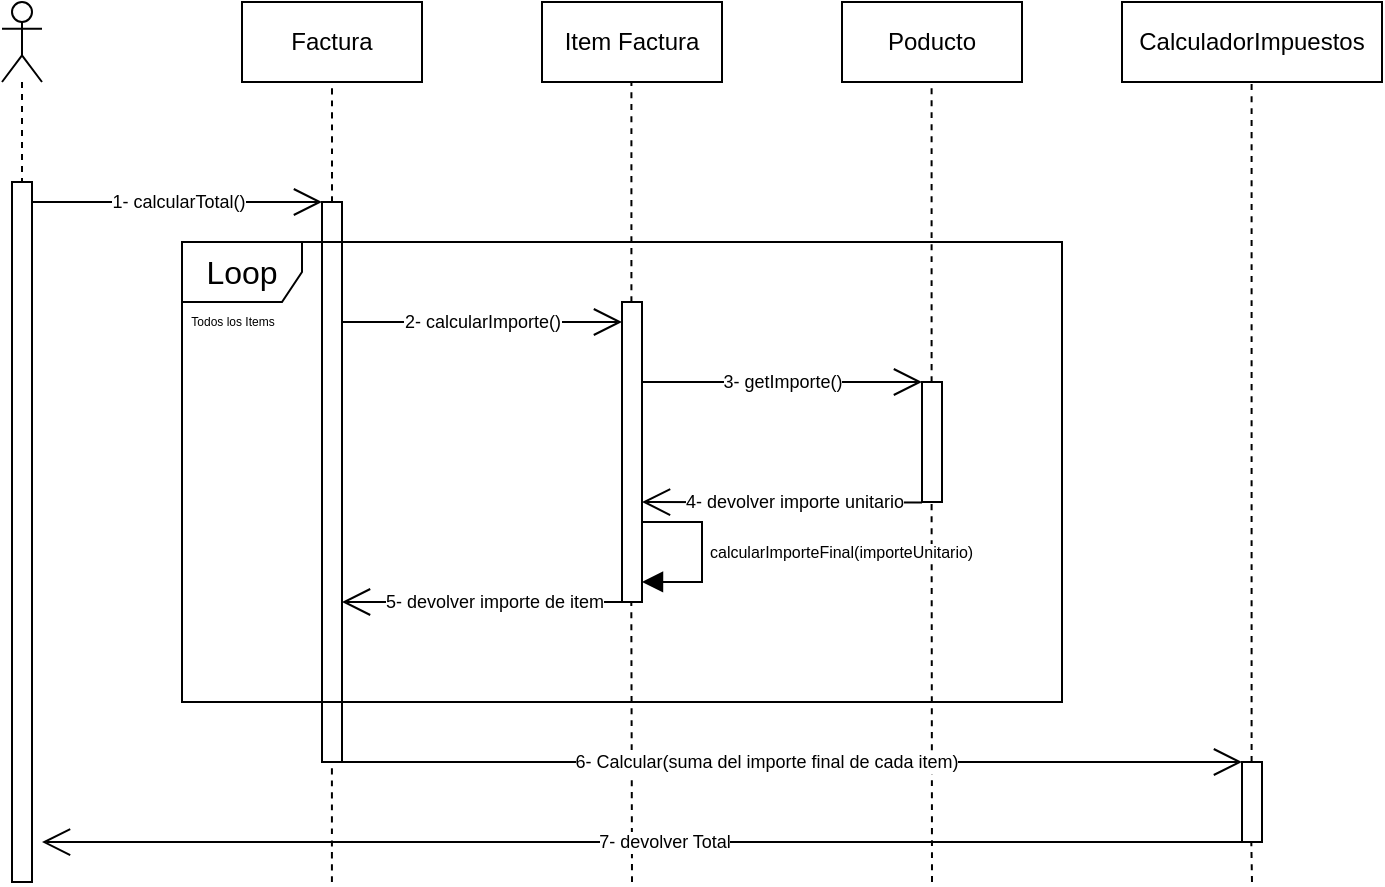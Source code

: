 <mxfile version="21.2.9" type="device">
  <diagram name="Diagrama de secuencia" id="ugRJW9YGyWWBzX6A_P1t">
    <mxGraphModel dx="1434" dy="838" grid="1" gridSize="10" guides="1" tooltips="1" connect="1" arrows="1" fold="1" page="1" pageScale="1" pageWidth="850" pageHeight="1100" math="0" shadow="0">
      <root>
        <mxCell id="0" />
        <mxCell id="1" parent="0" />
        <mxCell id="udJZXEkAbmuMHJ7mnlVX-3" value="" style="shape=umlLifeline;perimeter=lifelinePerimeter;whiteSpace=wrap;html=1;container=1;dropTarget=0;collapsible=0;recursiveResize=0;outlineConnect=0;portConstraint=eastwest;newEdgeStyle={&quot;edgeStyle&quot;:&quot;elbowEdgeStyle&quot;,&quot;elbow&quot;:&quot;vertical&quot;,&quot;curved&quot;:0,&quot;rounded&quot;:0};participant=umlActor;" parent="1" vertex="1">
          <mxGeometry x="120" y="150" width="20" height="90" as="geometry" />
        </mxCell>
        <mxCell id="udJZXEkAbmuMHJ7mnlVX-4" value="Factura" style="html=1;whiteSpace=wrap;" parent="1" vertex="1">
          <mxGeometry x="240" y="150" width="90" height="40" as="geometry" />
        </mxCell>
        <mxCell id="udJZXEkAbmuMHJ7mnlVX-1" value="" style="html=1;points=[];perimeter=orthogonalPerimeter;outlineConnect=0;targetShapes=umlLifeline;portConstraint=eastwest;newEdgeStyle={&quot;edgeStyle&quot;:&quot;elbowEdgeStyle&quot;,&quot;elbow&quot;:&quot;vertical&quot;,&quot;curved&quot;:0,&quot;rounded&quot;:0};" parent="1" vertex="1">
          <mxGeometry x="125" y="240" width="10" height="350" as="geometry" />
        </mxCell>
        <mxCell id="FTkvgENvST_l3_7t1_4h-1" value="Poducto" style="html=1;whiteSpace=wrap;" parent="1" vertex="1">
          <mxGeometry x="540" y="150" width="90" height="40" as="geometry" />
        </mxCell>
        <mxCell id="FTkvgENvST_l3_7t1_4h-2" value="Item Factura" style="html=1;whiteSpace=wrap;" parent="1" vertex="1">
          <mxGeometry x="390" y="150" width="90" height="40" as="geometry" />
        </mxCell>
        <mxCell id="x2OQANyv_vTtA4uR1sMF-1" value="1- calcularTotal()" style="endArrow=open;endFill=1;endSize=12;html=1;rounded=0;fontSize=9;curved=1;" parent="1" source="udJZXEkAbmuMHJ7mnlVX-1" target="x2OQANyv_vTtA4uR1sMF-2" edge="1">
          <mxGeometry width="160" relative="1" as="geometry">
            <mxPoint x="140" y="250" as="sourcePoint" />
            <mxPoint x="275" y="250" as="targetPoint" />
            <Array as="points">
              <mxPoint x="225" y="250" />
            </Array>
          </mxGeometry>
        </mxCell>
        <mxCell id="x2OQANyv_vTtA4uR1sMF-2" value="" style="html=1;points=[];perimeter=orthogonalPerimeter;outlineConnect=0;targetShapes=umlLifeline;portConstraint=eastwest;newEdgeStyle={&quot;edgeStyle&quot;:&quot;elbowEdgeStyle&quot;,&quot;elbow&quot;:&quot;vertical&quot;,&quot;curved&quot;:0,&quot;rounded&quot;:0};" parent="1" vertex="1">
          <mxGeometry x="280" y="250" width="10" height="280" as="geometry" />
        </mxCell>
        <mxCell id="x2OQANyv_vTtA4uR1sMF-3" value="" style="endArrow=none;dashed=1;html=1;rounded=0;fontSize=12;startSize=8;endSize=8;curved=1;entryX=0.5;entryY=1;entryDx=0;entryDy=0;" parent="1" source="x2OQANyv_vTtA4uR1sMF-2" target="udJZXEkAbmuMHJ7mnlVX-4" edge="1">
          <mxGeometry width="50" height="50" relative="1" as="geometry">
            <mxPoint x="350" y="360" as="sourcePoint" />
            <mxPoint x="400" y="310" as="targetPoint" />
          </mxGeometry>
        </mxCell>
        <mxCell id="x2OQANyv_vTtA4uR1sMF-8" value="" style="endArrow=none;dashed=1;html=1;rounded=0;fontSize=12;startSize=8;endSize=8;curved=1;entryX=0.5;entryY=1;entryDx=0;entryDy=0;exitX=0.471;exitY=0;exitDx=0;exitDy=0;exitPerimeter=0;" parent="1" source="x2OQANyv_vTtA4uR1sMF-22" edge="1">
          <mxGeometry width="50" height="50" relative="1" as="geometry">
            <mxPoint x="434.71" y="330" as="sourcePoint" />
            <mxPoint x="434.71" y="190" as="targetPoint" />
          </mxGeometry>
        </mxCell>
        <mxCell id="x2OQANyv_vTtA4uR1sMF-21" value="" style="endArrow=none;dashed=1;html=1;rounded=0;fontSize=12;startSize=8;endSize=8;curved=1;" parent="1" source="x2OQANyv_vTtA4uR1sMF-24" edge="1">
          <mxGeometry width="50" height="50" relative="1" as="geometry">
            <mxPoint x="585" y="370" as="sourcePoint" />
            <mxPoint x="584.8" y="190" as="targetPoint" />
          </mxGeometry>
        </mxCell>
        <mxCell id="x2OQANyv_vTtA4uR1sMF-23" value="" style="endArrow=none;dashed=1;html=1;rounded=0;fontSize=12;startSize=8;endSize=8;curved=1;entryX=0.5;entryY=1;entryDx=0;entryDy=0;exitX=0.471;exitY=0;exitDx=0;exitDy=0;exitPerimeter=0;" parent="1" target="x2OQANyv_vTtA4uR1sMF-22" edge="1">
          <mxGeometry width="50" height="50" relative="1" as="geometry">
            <mxPoint x="434.71" y="330" as="sourcePoint" />
            <mxPoint x="434.71" y="190" as="targetPoint" />
          </mxGeometry>
        </mxCell>
        <mxCell id="x2OQANyv_vTtA4uR1sMF-22" value="" style="html=1;points=[];perimeter=orthogonalPerimeter;outlineConnect=0;targetShapes=umlLifeline;portConstraint=eastwest;newEdgeStyle={&quot;edgeStyle&quot;:&quot;elbowEdgeStyle&quot;,&quot;elbow&quot;:&quot;vertical&quot;,&quot;curved&quot;:0,&quot;rounded&quot;:0};fontStyle=1" parent="1" vertex="1">
          <mxGeometry x="430" y="300" width="10" height="150" as="geometry" />
        </mxCell>
        <mxCell id="x2OQANyv_vTtA4uR1sMF-4" value="Loop" style="shape=umlFrame;whiteSpace=wrap;html=1;pointerEvents=0;fontSize=16;" parent="1" vertex="1">
          <mxGeometry x="210" y="270" width="440" height="230" as="geometry" />
        </mxCell>
        <mxCell id="x2OQANyv_vTtA4uR1sMF-10" value="2- calcularImporte()" style="endArrow=open;endFill=1;endSize=12;html=1;rounded=0;fontSize=9;curved=1;" parent="1" edge="1">
          <mxGeometry width="160" relative="1" as="geometry">
            <mxPoint x="290" y="310" as="sourcePoint" />
            <mxPoint x="430" y="310" as="targetPoint" />
            <Array as="points">
              <mxPoint x="340" y="310" />
            </Array>
          </mxGeometry>
        </mxCell>
        <mxCell id="x2OQANyv_vTtA4uR1sMF-26" value="3- getImporte()" style="endArrow=open;endFill=1;endSize=12;html=1;rounded=0;fontSize=9;curved=1;" parent="1" edge="1">
          <mxGeometry width="160" relative="1" as="geometry">
            <mxPoint x="440" y="339.997" as="sourcePoint" />
            <mxPoint x="580" y="339.997" as="targetPoint" />
            <Array as="points">
              <mxPoint x="490" y="339.997" />
            </Array>
          </mxGeometry>
        </mxCell>
        <mxCell id="x2OQANyv_vTtA4uR1sMF-24" value="" style="html=1;points=[];perimeter=orthogonalPerimeter;outlineConnect=0;targetShapes=umlLifeline;portConstraint=eastwest;newEdgeStyle={&quot;edgeStyle&quot;:&quot;elbowEdgeStyle&quot;,&quot;elbow&quot;:&quot;vertical&quot;,&quot;curved&quot;:0,&quot;rounded&quot;:0};fontStyle=1" parent="1" vertex="1">
          <mxGeometry x="580" y="340" width="10" height="60" as="geometry" />
        </mxCell>
        <mxCell id="x2OQANyv_vTtA4uR1sMF-30" value="5- devolver importe de item" style="endArrow=open;endFill=1;endSize=12;html=1;rounded=0;fontSize=9;curved=1;" parent="1" edge="1">
          <mxGeometry x="-0.077" width="160" relative="1" as="geometry">
            <mxPoint x="430" y="450" as="sourcePoint" />
            <mxPoint x="290" y="450" as="targetPoint" />
            <Array as="points" />
            <mxPoint as="offset" />
          </mxGeometry>
        </mxCell>
        <mxCell id="x2OQANyv_vTtA4uR1sMF-29" value="4- devolver importe unitario" style="endArrow=open;endFill=1;endSize=12;html=1;rounded=0;fontSize=9;curved=1;" parent="1" edge="1">
          <mxGeometry x="-0.077" width="160" relative="1" as="geometry">
            <mxPoint x="580" y="400.29" as="sourcePoint" />
            <mxPoint x="440" y="400" as="targetPoint" />
            <Array as="points" />
            <mxPoint as="offset" />
          </mxGeometry>
        </mxCell>
        <mxCell id="x2OQANyv_vTtA4uR1sMF-33" value="Todos los Items" style="text;html=1;align=center;verticalAlign=middle;resizable=0;points=[];autosize=1;strokeColor=none;fillColor=none;fontSize=6;" parent="1" vertex="1">
          <mxGeometry x="200" y="300" width="70" height="20" as="geometry" />
        </mxCell>
        <mxCell id="x2OQANyv_vTtA4uR1sMF-34" value="" style="endArrow=none;dashed=1;html=1;rounded=0;fontSize=12;startSize=8;endSize=8;curved=1;entryX=0.5;entryY=1;entryDx=0;entryDy=0;" parent="1" edge="1">
          <mxGeometry width="50" height="50" relative="1" as="geometry">
            <mxPoint x="435" y="590" as="sourcePoint" />
            <mxPoint x="434.66" y="450" as="targetPoint" />
          </mxGeometry>
        </mxCell>
        <mxCell id="x2OQANyv_vTtA4uR1sMF-35" value="" style="endArrow=none;dashed=1;html=1;rounded=0;fontSize=12;startSize=8;endSize=8;curved=1;entryX=0.5;entryY=1;entryDx=0;entryDy=0;" parent="1" edge="1">
          <mxGeometry width="50" height="50" relative="1" as="geometry">
            <mxPoint x="585" y="590" as="sourcePoint" />
            <mxPoint x="584.8" y="400" as="targetPoint" />
          </mxGeometry>
        </mxCell>
        <mxCell id="x2OQANyv_vTtA4uR1sMF-36" value="" style="endArrow=none;dashed=1;html=1;rounded=0;fontSize=12;startSize=8;endSize=8;curved=1;" parent="1" target="x2OQANyv_vTtA4uR1sMF-2" edge="1">
          <mxGeometry width="50" height="50" relative="1" as="geometry">
            <mxPoint x="284.96" y="590" as="sourcePoint" />
            <mxPoint x="284.76" y="540" as="targetPoint" />
          </mxGeometry>
        </mxCell>
        <mxCell id="y1zayQPK7Kp_e8DbdzyI-4" value="calcularImporteFinal(importeUnitario)" style="html=1;align=left;spacingLeft=2;endArrow=block;rounded=0;edgeStyle=orthogonalEdgeStyle;curved=0;rounded=0;fontSize=8;startSize=8;endSize=8;entryX=1;entryY=0.933;entryDx=0;entryDy=0;entryPerimeter=0;" parent="1" target="x2OQANyv_vTtA4uR1sMF-22" edge="1">
          <mxGeometry relative="1" as="geometry">
            <mxPoint x="440" y="410" as="sourcePoint" />
            <Array as="points">
              <mxPoint x="470" y="410" />
              <mxPoint x="470" y="440" />
            </Array>
            <mxPoint x="445" y="440" as="targetPoint" />
          </mxGeometry>
        </mxCell>
        <mxCell id="y1zayQPK7Kp_e8DbdzyI-5" value="CalculadorImpuestos" style="html=1;whiteSpace=wrap;" parent="1" vertex="1">
          <mxGeometry x="680" y="150" width="130" height="40" as="geometry" />
        </mxCell>
        <mxCell id="y1zayQPK7Kp_e8DbdzyI-6" value="" style="endArrow=none;dashed=1;html=1;rounded=0;fontSize=12;startSize=8;endSize=8;curved=1;" parent="1" source="y1zayQPK7Kp_e8DbdzyI-7" edge="1">
          <mxGeometry width="50" height="50" relative="1" as="geometry">
            <mxPoint x="750" y="590" as="sourcePoint" />
            <mxPoint x="744.8" y="190" as="targetPoint" />
          </mxGeometry>
        </mxCell>
        <mxCell id="y1zayQPK7Kp_e8DbdzyI-7" value="" style="html=1;points=[];perimeter=orthogonalPerimeter;outlineConnect=0;targetShapes=umlLifeline;portConstraint=eastwest;newEdgeStyle={&quot;edgeStyle&quot;:&quot;elbowEdgeStyle&quot;,&quot;elbow&quot;:&quot;vertical&quot;,&quot;curved&quot;:0,&quot;rounded&quot;:0};fontStyle=1" parent="1" vertex="1">
          <mxGeometry x="740" y="530" width="10" height="40" as="geometry" />
        </mxCell>
        <mxCell id="y1zayQPK7Kp_e8DbdzyI-10" value="" style="endArrow=none;dashed=1;html=1;rounded=0;fontSize=12;startSize=8;endSize=8;curved=1;" parent="1" edge="1">
          <mxGeometry width="50" height="50" relative="1" as="geometry">
            <mxPoint x="745" y="590" as="sourcePoint" />
            <mxPoint x="744.66" y="570" as="targetPoint" />
          </mxGeometry>
        </mxCell>
        <mxCell id="y1zayQPK7Kp_e8DbdzyI-11" value="7- devolver Total" style="endArrow=open;endFill=1;endSize=12;html=1;rounded=0;fontSize=9;curved=1;entryX=1.5;entryY=0.943;entryDx=0;entryDy=0;entryPerimeter=0;" parent="1" source="y1zayQPK7Kp_e8DbdzyI-7" target="udJZXEkAbmuMHJ7mnlVX-1" edge="1">
          <mxGeometry x="-0.035" width="160" relative="1" as="geometry">
            <mxPoint x="250" y="650" as="sourcePoint" />
            <mxPoint x="710" y="650" as="targetPoint" />
            <Array as="points" />
            <mxPoint as="offset" />
          </mxGeometry>
        </mxCell>
        <mxCell id="x2OQANyv_vTtA4uR1sMF-31" value="6- Calcular(suma del importe final de cada item)" style="endArrow=open;endFill=1;endSize=12;html=1;rounded=0;fontSize=9;curved=1;" parent="1" target="y1zayQPK7Kp_e8DbdzyI-7" edge="1">
          <mxGeometry x="-0.035" width="160" relative="1" as="geometry">
            <mxPoint x="280" y="530" as="sourcePoint" />
            <mxPoint x="160" y="530" as="targetPoint" />
            <Array as="points" />
            <mxPoint as="offset" />
          </mxGeometry>
        </mxCell>
      </root>
    </mxGraphModel>
  </diagram>
</mxfile>
